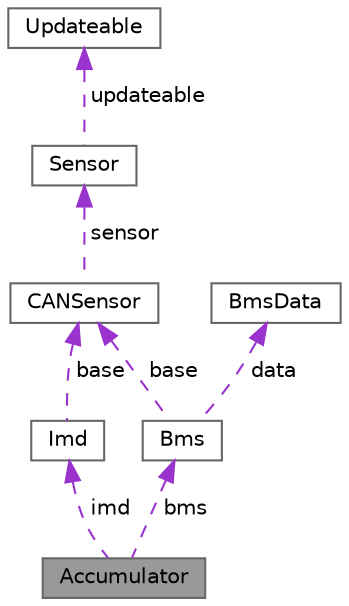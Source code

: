 digraph "Accumulator"
{
 // LATEX_PDF_SIZE
  bgcolor="transparent";
  edge [fontname=Helvetica,fontsize=10,labelfontname=Helvetica,labelfontsize=10];
  node [fontname=Helvetica,fontsize=10,shape=box,height=0.2,width=0.4];
  Node1 [label="Accumulator",height=0.2,width=0.4,color="gray40", fillcolor="grey60", style="filled", fontcolor="black",tooltip=" "];
  Node2 -> Node1 [dir="back",color="darkorchid3",style="dashed",label=" bms" ];
  Node2 [label="Bms",height=0.2,width=0.4,color="gray40", fillcolor="white", style="filled",URL="$structBms.html",tooltip=" "];
  Node3 -> Node2 [dir="back",color="darkorchid3",style="dashed",label=" base" ];
  Node3 [label="CANSensor",height=0.2,width=0.4,color="gray40", fillcolor="white", style="filled",URL="$structCANSensor.html",tooltip=" "];
  Node4 -> Node3 [dir="back",color="darkorchid3",style="dashed",label=" sensor" ];
  Node4 [label="Sensor",height=0.2,width=0.4,color="gray40", fillcolor="white", style="filled",URL="$structSensor.html",tooltip=" "];
  Node5 -> Node4 [dir="back",color="darkorchid3",style="dashed",label=" updateable" ];
  Node5 [label="Updateable",height=0.2,width=0.4,color="gray40", fillcolor="white", style="filled",URL="$structUpdateable.html",tooltip=" "];
  Node6 -> Node2 [dir="back",color="darkorchid3",style="dashed",label=" data" ];
  Node6 [label="BmsData",height=0.2,width=0.4,color="gray40", fillcolor="white", style="filled",URL="$structBmsData.html",tooltip=" "];
  Node7 -> Node1 [dir="back",color="darkorchid3",style="dashed",label=" imd" ];
  Node7 [label="Imd",height=0.2,width=0.4,color="gray40", fillcolor="white", style="filled",URL="$structImd.html",tooltip=" "];
  Node3 -> Node7 [dir="back",color="darkorchid3",style="dashed",label=" base" ];
}
